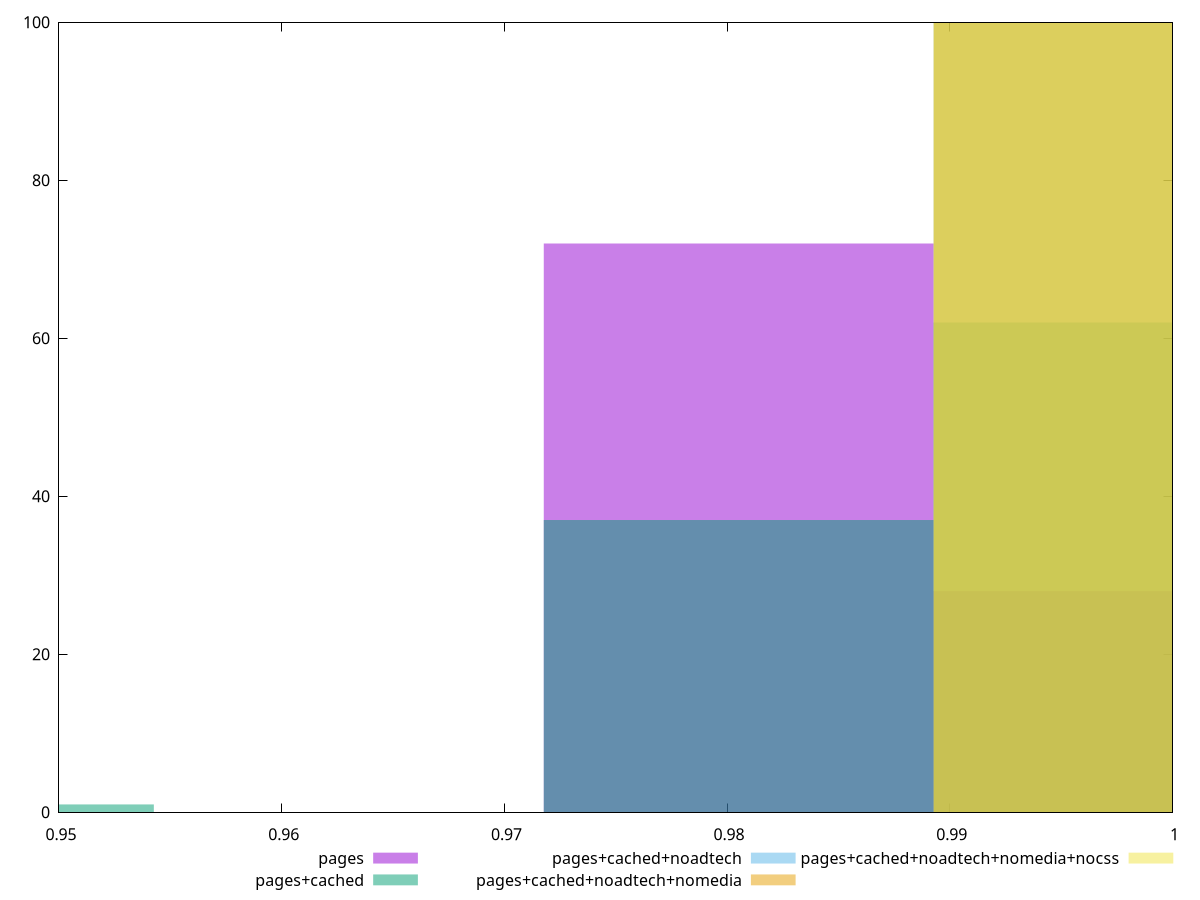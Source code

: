reset

$pages <<EOF
0.9980316077757682 28
0.9805222813235617 72
EOF

$pagesCached <<EOF
0.9455036284191487 1
0.9805222813235617 37
0.9980316077757682 62
EOF

$pagesCachedNoadtech <<EOF
0.9980316077757682 100
EOF

$pagesCachedNoadtechNomedia <<EOF
0.9980316077757682 100
EOF

$pagesCachedNoadtechNomediaNocss <<EOF
0.9980316077757682 100
EOF

set key outside below
set boxwidth 0.01750932645220646
set xrange [0.95:1]
set yrange [0:100]
set trange [0:100]
set style fill transparent solid 0.5 noborder
set terminal svg size 640, 530 enhanced background rgb 'white'
set output "report_00018_2021-02-10T15-25-16.877Z/bootup-time/comparison/histogram/all_score.svg"

plot $pages title "pages" with boxes, \
     $pagesCached title "pages+cached" with boxes, \
     $pagesCachedNoadtech title "pages+cached+noadtech" with boxes, \
     $pagesCachedNoadtechNomedia title "pages+cached+noadtech+nomedia" with boxes, \
     $pagesCachedNoadtechNomediaNocss title "pages+cached+noadtech+nomedia+nocss" with boxes

reset
